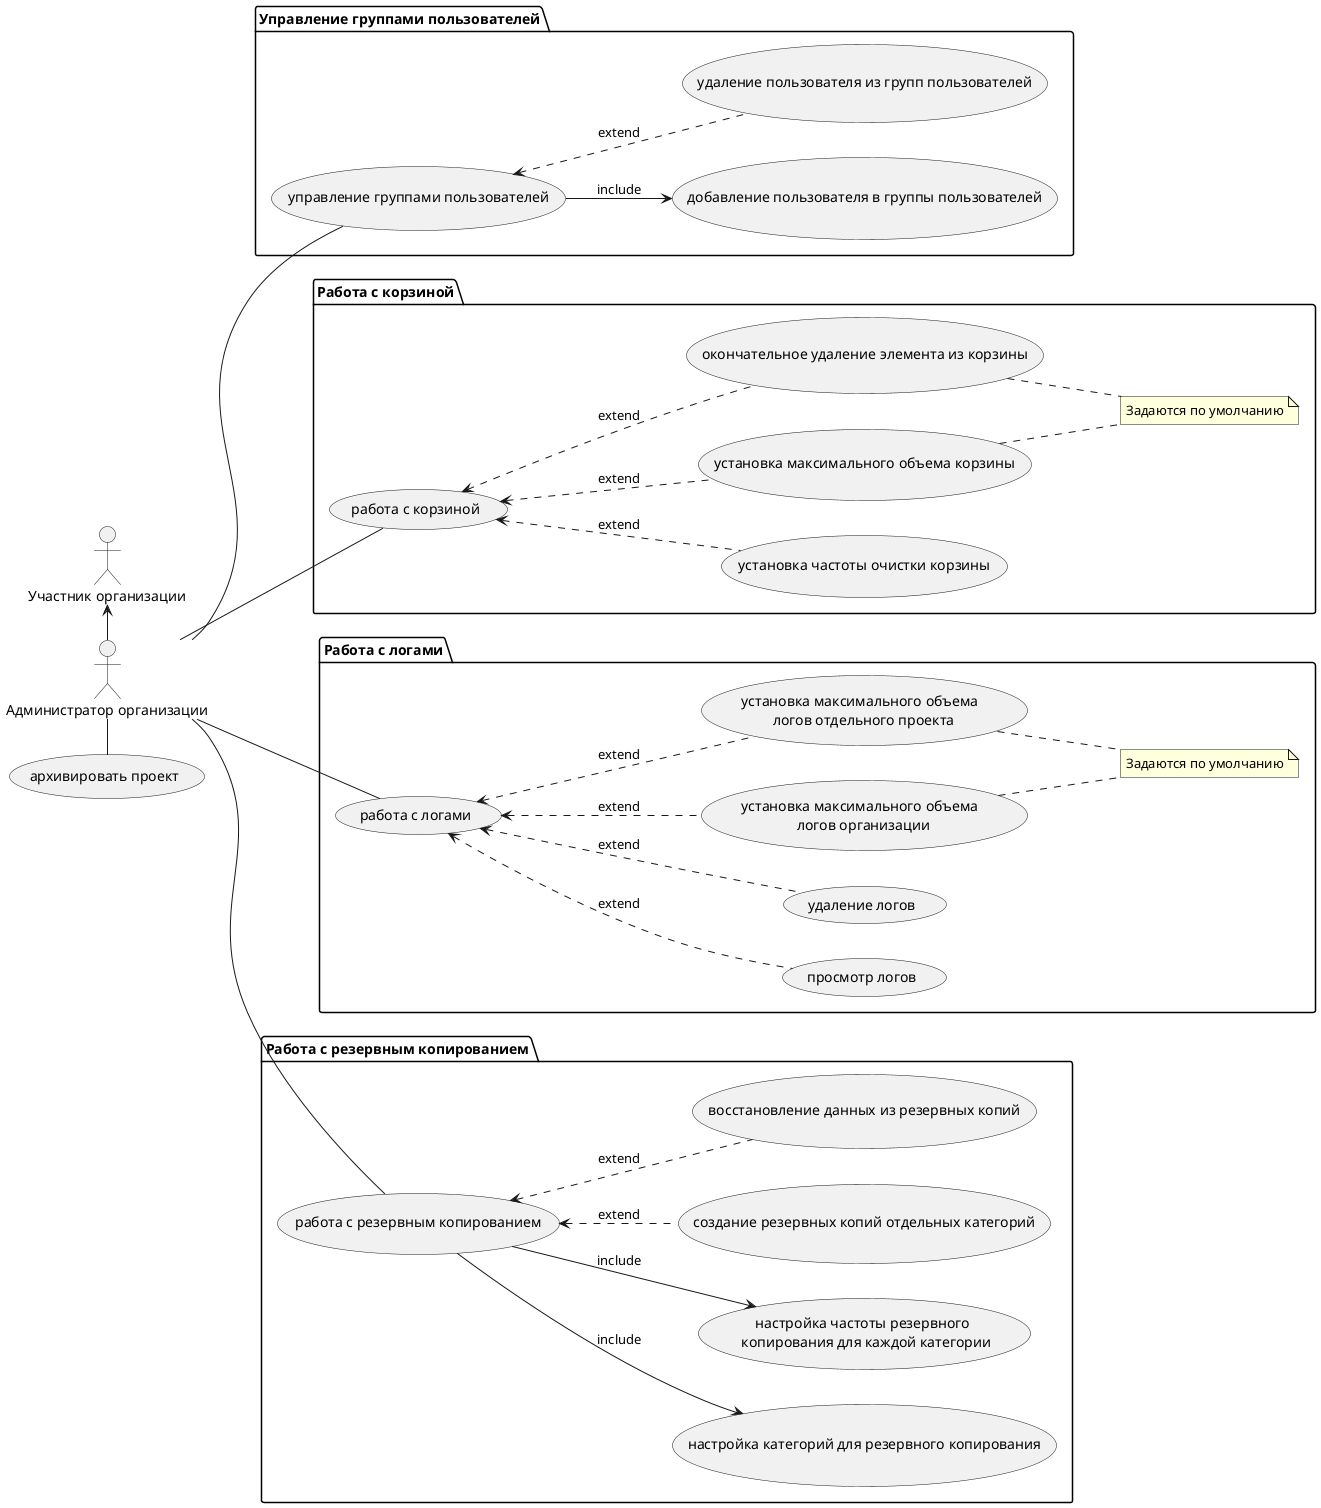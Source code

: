 ﻿@startuml
'https://plantuml.com/use-case-diagram

left to right direction

:Участник организации: as member 
:Администратор организации: as adminOrg
adminOrg -l-> member

package "Управление группами пользователей" {
    (управление группами пользователей) as userGroupManaging
    adminOrg -- userGroupManaging
    
    userGroupManaging --> (добавление пользователя в группы пользователей) : include
    userGroupManaging <.. (удаление пользователя из групп пользователей) : extend   
}

package "Работа с корзиной" {
    (работа с корзиной) as trashCanManaging
    adminOrg -- trashCanManaging
    
    trashCanManaging <.. (установка частоты очистки корзины) : extend
    trashCanManaging <.. (установка максимального объема корзины) : extend
    trashCanManaging <.. (окончательное удаление элемента из корзины) : extend 
    
    note "Задаются по умолчанию" as n1
    (установка максимального объема корзины) .. n1
    (окончательное удаление элемента из корзины) .. n1
}

package "Работа с логами" {
    (работа с логами) as logManaging
    adminOrg -- logManaging
    
    logManaging <.. (просмотр логов) : extend
    logManaging <.. (удаление логов) : extend
    logManaging <.. (установка максимального объема \n логов организации) : extend
    logManaging <.. (установка максимального объема \n логов отдельного проекта) : extend
    
    note "Задаются по умолчанию" as n2
    (установка максимального объема \n логов организации) .. n2
    (установка максимального объема \n логов отдельного проекта) .. n2
}

package "Работа с резервным копированием" {
    (работа с резервным копированием) as backupManaging
    adminOrg -- backupManaging    
    
    backupManaging --> (настройка категорий для резервного копирования) : include
    backupManaging --> (настройка частоты резервного \n копирования для каждой категории) : include
    backupManaging <.. (создание резервных копий отдельных категорий) : extend
    backupManaging <.. (восстановление данных из резервных копий) : extend
}
adminOrg -r-  (архивировать проект)

@enduml